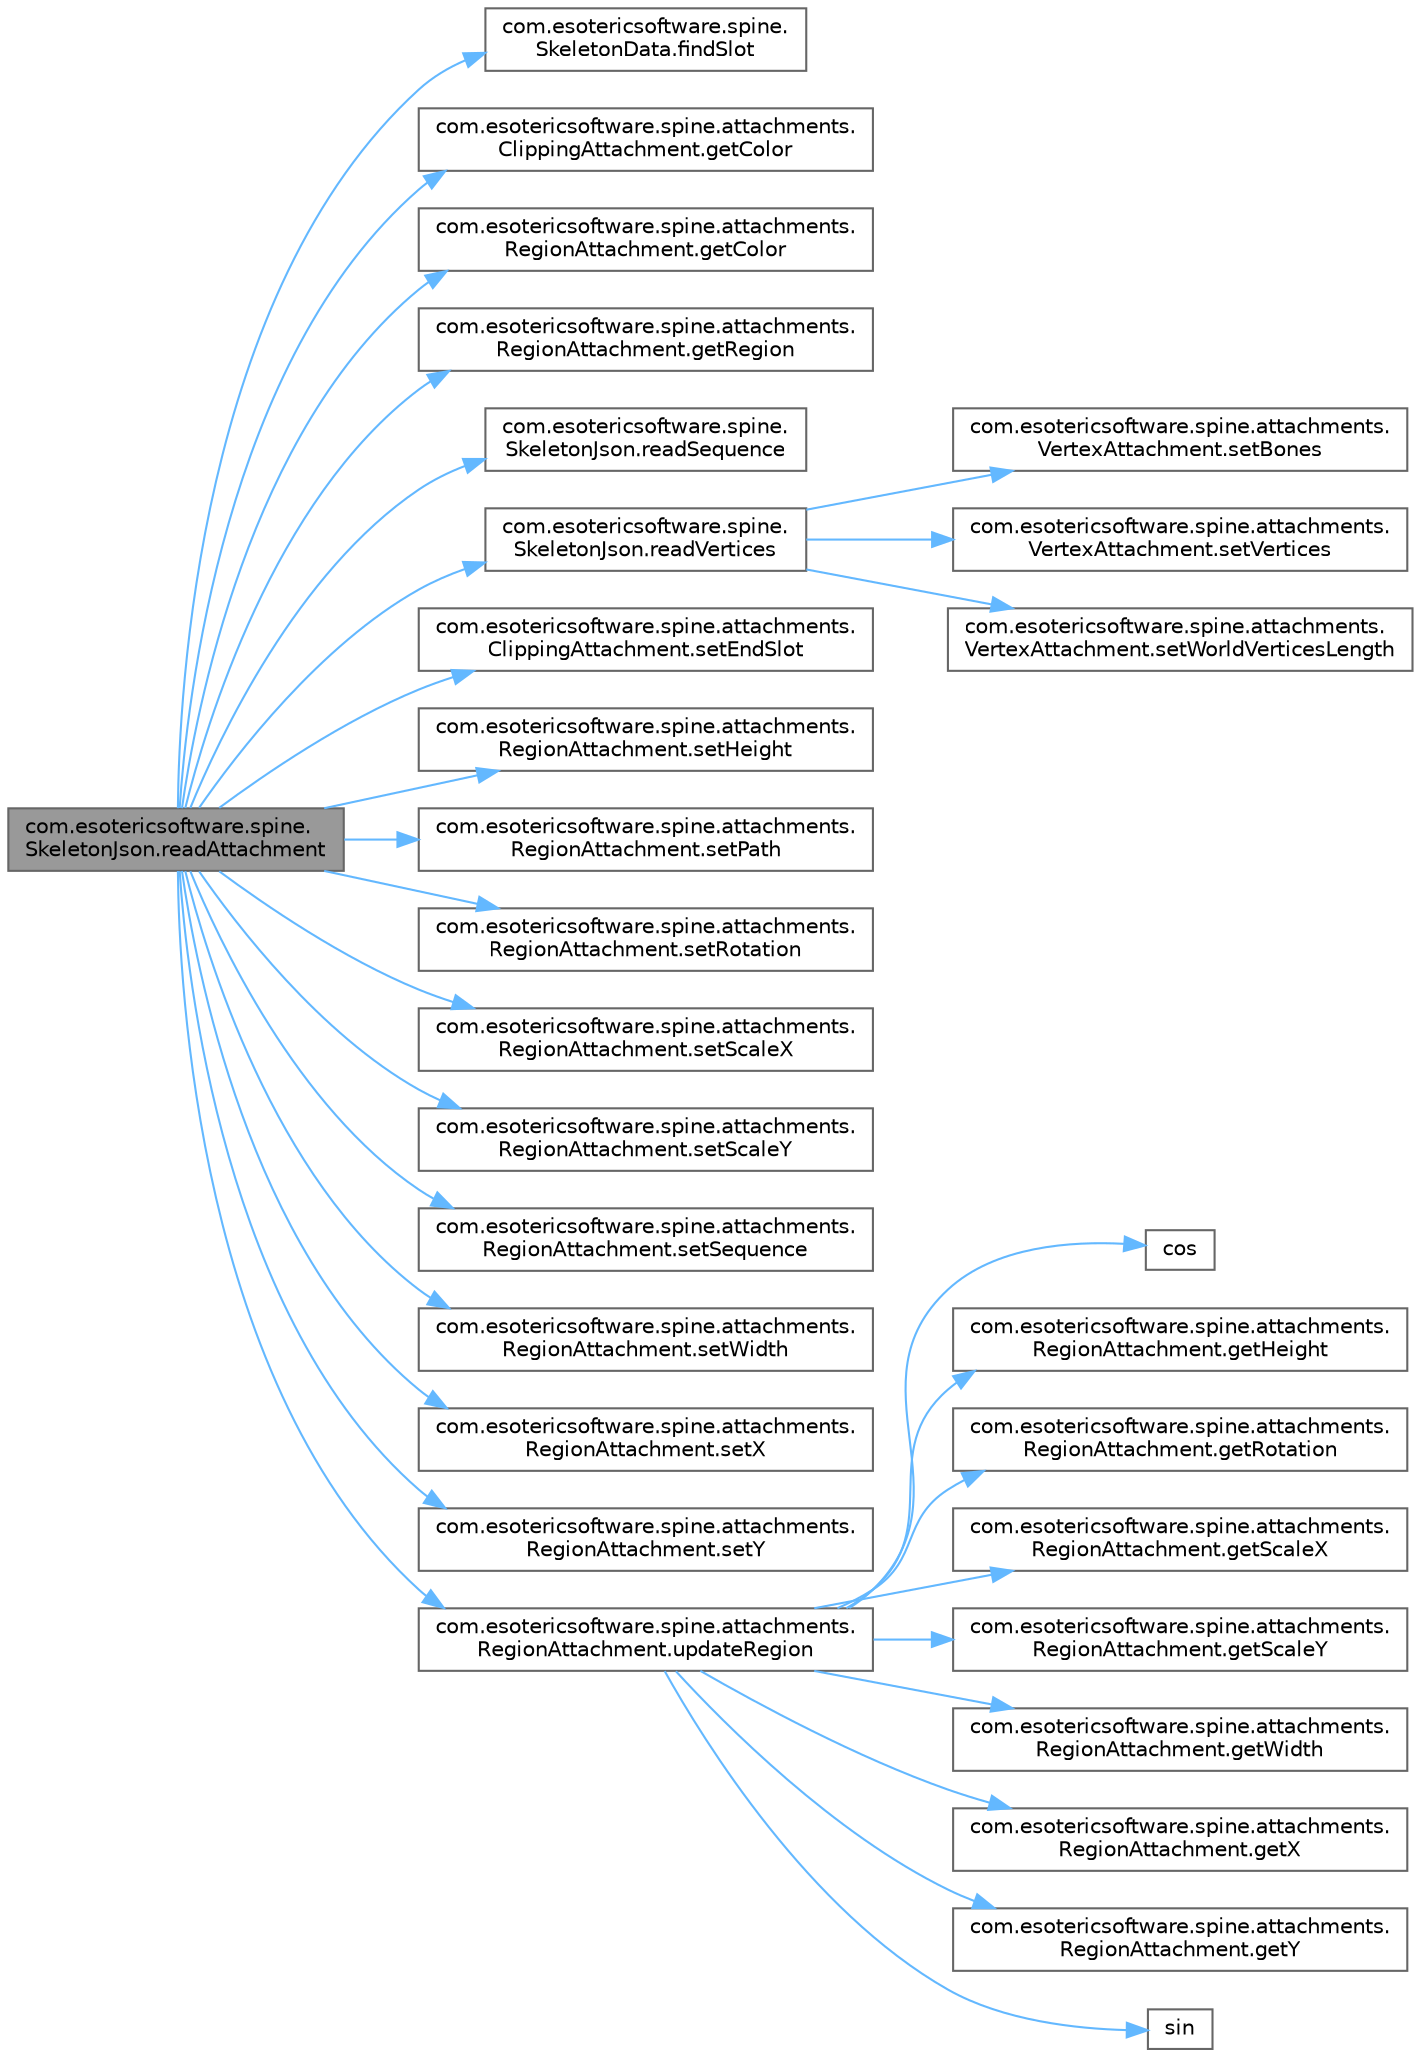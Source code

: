 digraph "com.esotericsoftware.spine.SkeletonJson.readAttachment"
{
 // LATEX_PDF_SIZE
  bgcolor="transparent";
  edge [fontname=Helvetica,fontsize=10,labelfontname=Helvetica,labelfontsize=10];
  node [fontname=Helvetica,fontsize=10,shape=box,height=0.2,width=0.4];
  rankdir="LR";
  Node1 [id="Node000001",label="com.esotericsoftware.spine.\lSkeletonJson.readAttachment",height=0.2,width=0.4,color="gray40", fillcolor="grey60", style="filled", fontcolor="black",tooltip=" "];
  Node1 -> Node2 [id="edge1_Node000001_Node000002",color="steelblue1",style="solid",tooltip=" "];
  Node2 [id="Node000002",label="com.esotericsoftware.spine.\lSkeletonData.findSlot",height=0.2,width=0.4,color="grey40", fillcolor="white", style="filled",URL="$classcom_1_1esotericsoftware_1_1spine_1_1_skeleton_data.html#ac00aa75c7b36a81e4a2edfb288f907b0",tooltip=" "];
  Node1 -> Node3 [id="edge2_Node000001_Node000003",color="steelblue1",style="solid",tooltip=" "];
  Node3 [id="Node000003",label="com.esotericsoftware.spine.attachments.\lClippingAttachment.getColor",height=0.2,width=0.4,color="grey40", fillcolor="white", style="filled",URL="$classcom_1_1esotericsoftware_1_1spine_1_1attachments_1_1_clipping_attachment.html#a4d749265bdb95d421acd5029262bfcfa",tooltip=" "];
  Node1 -> Node4 [id="edge3_Node000001_Node000004",color="steelblue1",style="solid",tooltip=" "];
  Node4 [id="Node000004",label="com.esotericsoftware.spine.attachments.\lRegionAttachment.getColor",height=0.2,width=0.4,color="grey40", fillcolor="white", style="filled",URL="$classcom_1_1esotericsoftware_1_1spine_1_1attachments_1_1_region_attachment.html#a9612fafab2ff3272512ef4ea1bf3e3b2",tooltip=" "];
  Node1 -> Node5 [id="edge4_Node000001_Node000005",color="steelblue1",style="solid",tooltip=" "];
  Node5 [id="Node000005",label="com.esotericsoftware.spine.attachments.\lRegionAttachment.getRegion",height=0.2,width=0.4,color="grey40", fillcolor="white", style="filled",URL="$classcom_1_1esotericsoftware_1_1spine_1_1attachments_1_1_region_attachment.html#a690f96fbd8a97268134b75dabefb72a1",tooltip=" "];
  Node1 -> Node6 [id="edge5_Node000001_Node000006",color="steelblue1",style="solid",tooltip=" "];
  Node6 [id="Node000006",label="com.esotericsoftware.spine.\lSkeletonJson.readSequence",height=0.2,width=0.4,color="grey40", fillcolor="white", style="filled",URL="$classcom_1_1esotericsoftware_1_1spine_1_1_skeleton_json.html#a68b6394820ea5b44a866bbd7ae01d187",tooltip=" "];
  Node1 -> Node7 [id="edge6_Node000001_Node000007",color="steelblue1",style="solid",tooltip=" "];
  Node7 [id="Node000007",label="com.esotericsoftware.spine.\lSkeletonJson.readVertices",height=0.2,width=0.4,color="grey40", fillcolor="white", style="filled",URL="$classcom_1_1esotericsoftware_1_1spine_1_1_skeleton_json.html#a53361c0ebbbf1f749264b809039f8a52",tooltip=" "];
  Node7 -> Node8 [id="edge7_Node000007_Node000008",color="steelblue1",style="solid",tooltip=" "];
  Node8 [id="Node000008",label="com.esotericsoftware.spine.attachments.\lVertexAttachment.setBones",height=0.2,width=0.4,color="grey40", fillcolor="white", style="filled",URL="$classcom_1_1esotericsoftware_1_1spine_1_1attachments_1_1_vertex_attachment.html#aa97b291e4417df07462fb4fc39c741ff",tooltip=" "];
  Node7 -> Node9 [id="edge8_Node000007_Node000009",color="steelblue1",style="solid",tooltip=" "];
  Node9 [id="Node000009",label="com.esotericsoftware.spine.attachments.\lVertexAttachment.setVertices",height=0.2,width=0.4,color="grey40", fillcolor="white", style="filled",URL="$classcom_1_1esotericsoftware_1_1spine_1_1attachments_1_1_vertex_attachment.html#aaa4a965cd58e7780e3ddedf942dc9705",tooltip=" "];
  Node7 -> Node10 [id="edge9_Node000007_Node000010",color="steelblue1",style="solid",tooltip=" "];
  Node10 [id="Node000010",label="com.esotericsoftware.spine.attachments.\lVertexAttachment.setWorldVerticesLength",height=0.2,width=0.4,color="grey40", fillcolor="white", style="filled",URL="$classcom_1_1esotericsoftware_1_1spine_1_1attachments_1_1_vertex_attachment.html#a925c3fcbd3e81bf88bd7c0b4adaa4c19",tooltip=" "];
  Node1 -> Node11 [id="edge10_Node000001_Node000011",color="steelblue1",style="solid",tooltip=" "];
  Node11 [id="Node000011",label="com.esotericsoftware.spine.attachments.\lClippingAttachment.setEndSlot",height=0.2,width=0.4,color="grey40", fillcolor="white", style="filled",URL="$classcom_1_1esotericsoftware_1_1spine_1_1attachments_1_1_clipping_attachment.html#a0fd7369227db35230017f9f435cd81db",tooltip=" "];
  Node1 -> Node12 [id="edge11_Node000001_Node000012",color="steelblue1",style="solid",tooltip=" "];
  Node12 [id="Node000012",label="com.esotericsoftware.spine.attachments.\lRegionAttachment.setHeight",height=0.2,width=0.4,color="grey40", fillcolor="white", style="filled",URL="$classcom_1_1esotericsoftware_1_1spine_1_1attachments_1_1_region_attachment.html#a668103c958ced8de09db9fbc2d7628b3",tooltip=" "];
  Node1 -> Node13 [id="edge12_Node000001_Node000013",color="steelblue1",style="solid",tooltip=" "];
  Node13 [id="Node000013",label="com.esotericsoftware.spine.attachments.\lRegionAttachment.setPath",height=0.2,width=0.4,color="grey40", fillcolor="white", style="filled",URL="$classcom_1_1esotericsoftware_1_1spine_1_1attachments_1_1_region_attachment.html#add5679609973b0c7dfff3ce54f3c7471",tooltip=" "];
  Node1 -> Node14 [id="edge13_Node000001_Node000014",color="steelblue1",style="solid",tooltip=" "];
  Node14 [id="Node000014",label="com.esotericsoftware.spine.attachments.\lRegionAttachment.setRotation",height=0.2,width=0.4,color="grey40", fillcolor="white", style="filled",URL="$classcom_1_1esotericsoftware_1_1spine_1_1attachments_1_1_region_attachment.html#a83f9cd5b62d882ee318f971932252a69",tooltip=" "];
  Node1 -> Node15 [id="edge14_Node000001_Node000015",color="steelblue1",style="solid",tooltip=" "];
  Node15 [id="Node000015",label="com.esotericsoftware.spine.attachments.\lRegionAttachment.setScaleX",height=0.2,width=0.4,color="grey40", fillcolor="white", style="filled",URL="$classcom_1_1esotericsoftware_1_1spine_1_1attachments_1_1_region_attachment.html#a36554478eebfa0afde6d90c3a9f50884",tooltip=" "];
  Node1 -> Node16 [id="edge15_Node000001_Node000016",color="steelblue1",style="solid",tooltip=" "];
  Node16 [id="Node000016",label="com.esotericsoftware.spine.attachments.\lRegionAttachment.setScaleY",height=0.2,width=0.4,color="grey40", fillcolor="white", style="filled",URL="$classcom_1_1esotericsoftware_1_1spine_1_1attachments_1_1_region_attachment.html#ab9fdab51acf128d39d7cfb487587f6df",tooltip=" "];
  Node1 -> Node17 [id="edge16_Node000001_Node000017",color="steelblue1",style="solid",tooltip=" "];
  Node17 [id="Node000017",label="com.esotericsoftware.spine.attachments.\lRegionAttachment.setSequence",height=0.2,width=0.4,color="grey40", fillcolor="white", style="filled",URL="$classcom_1_1esotericsoftware_1_1spine_1_1attachments_1_1_region_attachment.html#adc204b118e516c3e5e4eaa4c4baa5841",tooltip=" "];
  Node1 -> Node18 [id="edge17_Node000001_Node000018",color="steelblue1",style="solid",tooltip=" "];
  Node18 [id="Node000018",label="com.esotericsoftware.spine.attachments.\lRegionAttachment.setWidth",height=0.2,width=0.4,color="grey40", fillcolor="white", style="filled",URL="$classcom_1_1esotericsoftware_1_1spine_1_1attachments_1_1_region_attachment.html#a1ebe9abd97fbed62753c55ea3fc74b92",tooltip=" "];
  Node1 -> Node19 [id="edge18_Node000001_Node000019",color="steelblue1",style="solid",tooltip=" "];
  Node19 [id="Node000019",label="com.esotericsoftware.spine.attachments.\lRegionAttachment.setX",height=0.2,width=0.4,color="grey40", fillcolor="white", style="filled",URL="$classcom_1_1esotericsoftware_1_1spine_1_1attachments_1_1_region_attachment.html#aa9a99ae9ab7552b2d3e48dcd96fd12bd",tooltip=" "];
  Node1 -> Node20 [id="edge19_Node000001_Node000020",color="steelblue1",style="solid",tooltip=" "];
  Node20 [id="Node000020",label="com.esotericsoftware.spine.attachments.\lRegionAttachment.setY",height=0.2,width=0.4,color="grey40", fillcolor="white", style="filled",URL="$classcom_1_1esotericsoftware_1_1spine_1_1attachments_1_1_region_attachment.html#a321337fc07eba5ecca898798b00b4317",tooltip=" "];
  Node1 -> Node21 [id="edge20_Node000001_Node000021",color="steelblue1",style="solid",tooltip=" "];
  Node21 [id="Node000021",label="com.esotericsoftware.spine.attachments.\lRegionAttachment.updateRegion",height=0.2,width=0.4,color="grey40", fillcolor="white", style="filled",URL="$classcom_1_1esotericsoftware_1_1spine_1_1attachments_1_1_region_attachment.html#a90f50b683582568912e3e5a42a813404",tooltip=" "];
  Node21 -> Node22 [id="edge21_Node000021_Node000022",color="steelblue1",style="solid",tooltip=" "];
  Node22 [id="Node000022",label="cos",height=0.2,width=0.4,color="grey40", fillcolor="white", style="filled",URL="$_array_cwise_unary_ops_8h.html#a92b03396990b0e9eea0731aa406e31a4",tooltip=" "];
  Node21 -> Node23 [id="edge22_Node000021_Node000023",color="steelblue1",style="solid",tooltip=" "];
  Node23 [id="Node000023",label="com.esotericsoftware.spine.attachments.\lRegionAttachment.getHeight",height=0.2,width=0.4,color="grey40", fillcolor="white", style="filled",URL="$classcom_1_1esotericsoftware_1_1spine_1_1attachments_1_1_region_attachment.html#ac1ab80af4fa68a7b650166bbac24b925",tooltip=" "];
  Node21 -> Node24 [id="edge23_Node000021_Node000024",color="steelblue1",style="solid",tooltip=" "];
  Node24 [id="Node000024",label="com.esotericsoftware.spine.attachments.\lRegionAttachment.getRotation",height=0.2,width=0.4,color="grey40", fillcolor="white", style="filled",URL="$classcom_1_1esotericsoftware_1_1spine_1_1attachments_1_1_region_attachment.html#a12510f1e10d417acace87af1c92b7012",tooltip=" "];
  Node21 -> Node25 [id="edge24_Node000021_Node000025",color="steelblue1",style="solid",tooltip=" "];
  Node25 [id="Node000025",label="com.esotericsoftware.spine.attachments.\lRegionAttachment.getScaleX",height=0.2,width=0.4,color="grey40", fillcolor="white", style="filled",URL="$classcom_1_1esotericsoftware_1_1spine_1_1attachments_1_1_region_attachment.html#af3b01c86b788349727da7ce5bbbc4963",tooltip=" "];
  Node21 -> Node26 [id="edge25_Node000021_Node000026",color="steelblue1",style="solid",tooltip=" "];
  Node26 [id="Node000026",label="com.esotericsoftware.spine.attachments.\lRegionAttachment.getScaleY",height=0.2,width=0.4,color="grey40", fillcolor="white", style="filled",URL="$classcom_1_1esotericsoftware_1_1spine_1_1attachments_1_1_region_attachment.html#a71aab3a5fe49f668b38633553f1e44da",tooltip=" "];
  Node21 -> Node27 [id="edge26_Node000021_Node000027",color="steelblue1",style="solid",tooltip=" "];
  Node27 [id="Node000027",label="com.esotericsoftware.spine.attachments.\lRegionAttachment.getWidth",height=0.2,width=0.4,color="grey40", fillcolor="white", style="filled",URL="$classcom_1_1esotericsoftware_1_1spine_1_1attachments_1_1_region_attachment.html#a3b477eed038e4cd2da1aa5021f2159a8",tooltip=" "];
  Node21 -> Node28 [id="edge27_Node000021_Node000028",color="steelblue1",style="solid",tooltip=" "];
  Node28 [id="Node000028",label="com.esotericsoftware.spine.attachments.\lRegionAttachment.getX",height=0.2,width=0.4,color="grey40", fillcolor="white", style="filled",URL="$classcom_1_1esotericsoftware_1_1spine_1_1attachments_1_1_region_attachment.html#ae65f02ef31e64434b61876e86a6375b0",tooltip=" "];
  Node21 -> Node29 [id="edge28_Node000021_Node000029",color="steelblue1",style="solid",tooltip=" "];
  Node29 [id="Node000029",label="com.esotericsoftware.spine.attachments.\lRegionAttachment.getY",height=0.2,width=0.4,color="grey40", fillcolor="white", style="filled",URL="$classcom_1_1esotericsoftware_1_1spine_1_1attachments_1_1_region_attachment.html#a5abf884bf7ccc2efcabe9005a24130d5",tooltip=" "];
  Node21 -> Node30 [id="edge29_Node000021_Node000030",color="steelblue1",style="solid",tooltip=" "];
  Node30 [id="Node000030",label="sin",height=0.2,width=0.4,color="grey40", fillcolor="white", style="filled",URL="$_array_cwise_unary_ops_8h.html#a9cfb0ea58bd813510a9e2db18a5e49f0",tooltip=" "];
}
